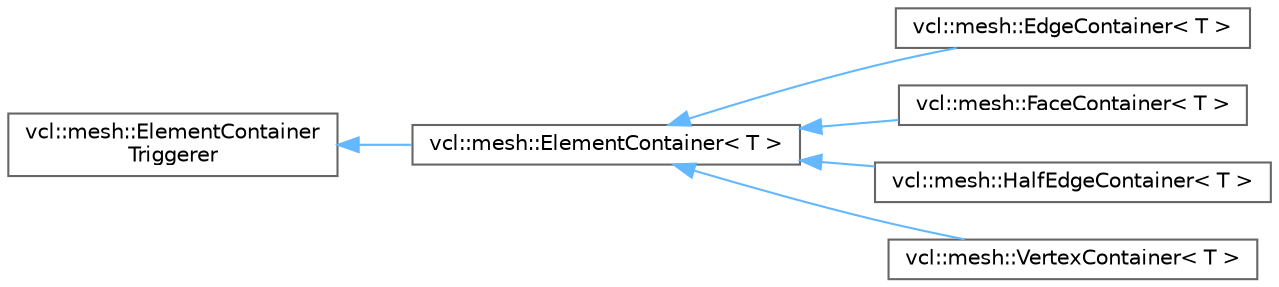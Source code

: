 digraph "Graphical Class Hierarchy"
{
 // LATEX_PDF_SIZE
  bgcolor="transparent";
  edge [fontname=Helvetica,fontsize=10,labelfontname=Helvetica,labelfontsize=10];
  node [fontname=Helvetica,fontsize=10,shape=box,height=0.2,width=0.4];
  rankdir="LR";
  Node0 [label="vcl::mesh::ElementContainer\lTriggerer",height=0.2,width=0.4,color="grey40", fillcolor="white", style="filled",URL="$classvcl_1_1mesh_1_1ElementContainerTriggerer.html",tooltip=" "];
  Node0 -> Node1 [dir="back",color="steelblue1",style="solid"];
  Node1 [label="vcl::mesh::ElementContainer\< T \>",height=0.2,width=0.4,color="grey40", fillcolor="white", style="filled",URL="$classvcl_1_1mesh_1_1ElementContainer.html",tooltip=" "];
  Node1 -> Node2 [dir="back",color="steelblue1",style="solid"];
  Node2 [label="vcl::mesh::EdgeContainer\< T \>",height=0.2,width=0.4,color="grey40", fillcolor="white", style="filled",URL="$classvcl_1_1mesh_1_1EdgeContainer.html",tooltip=" "];
  Node1 -> Node3 [dir="back",color="steelblue1",style="solid"];
  Node3 [label="vcl::mesh::FaceContainer\< T \>",height=0.2,width=0.4,color="grey40", fillcolor="white", style="filled",URL="$classvcl_1_1mesh_1_1FaceContainer.html",tooltip="The Face Container class, will be used when the template argument given to the Mesh is a Face."];
  Node1 -> Node4 [dir="back",color="steelblue1",style="solid"];
  Node4 [label="vcl::mesh::HalfEdgeContainer\< T \>",height=0.2,width=0.4,color="grey40", fillcolor="white", style="filled",URL="$classvcl_1_1mesh_1_1HalfEdgeContainer.html",tooltip=" "];
  Node1 -> Node5 [dir="back",color="steelblue1",style="solid"];
  Node5 [label="vcl::mesh::VertexContainer\< T \>",height=0.2,width=0.4,color="grey40", fillcolor="white", style="filled",URL="$classvcl_1_1mesh_1_1VertexContainer.html",tooltip="The Vertex Container class, will be used when the template argument given to the Mesh is a Vertex."];
}
